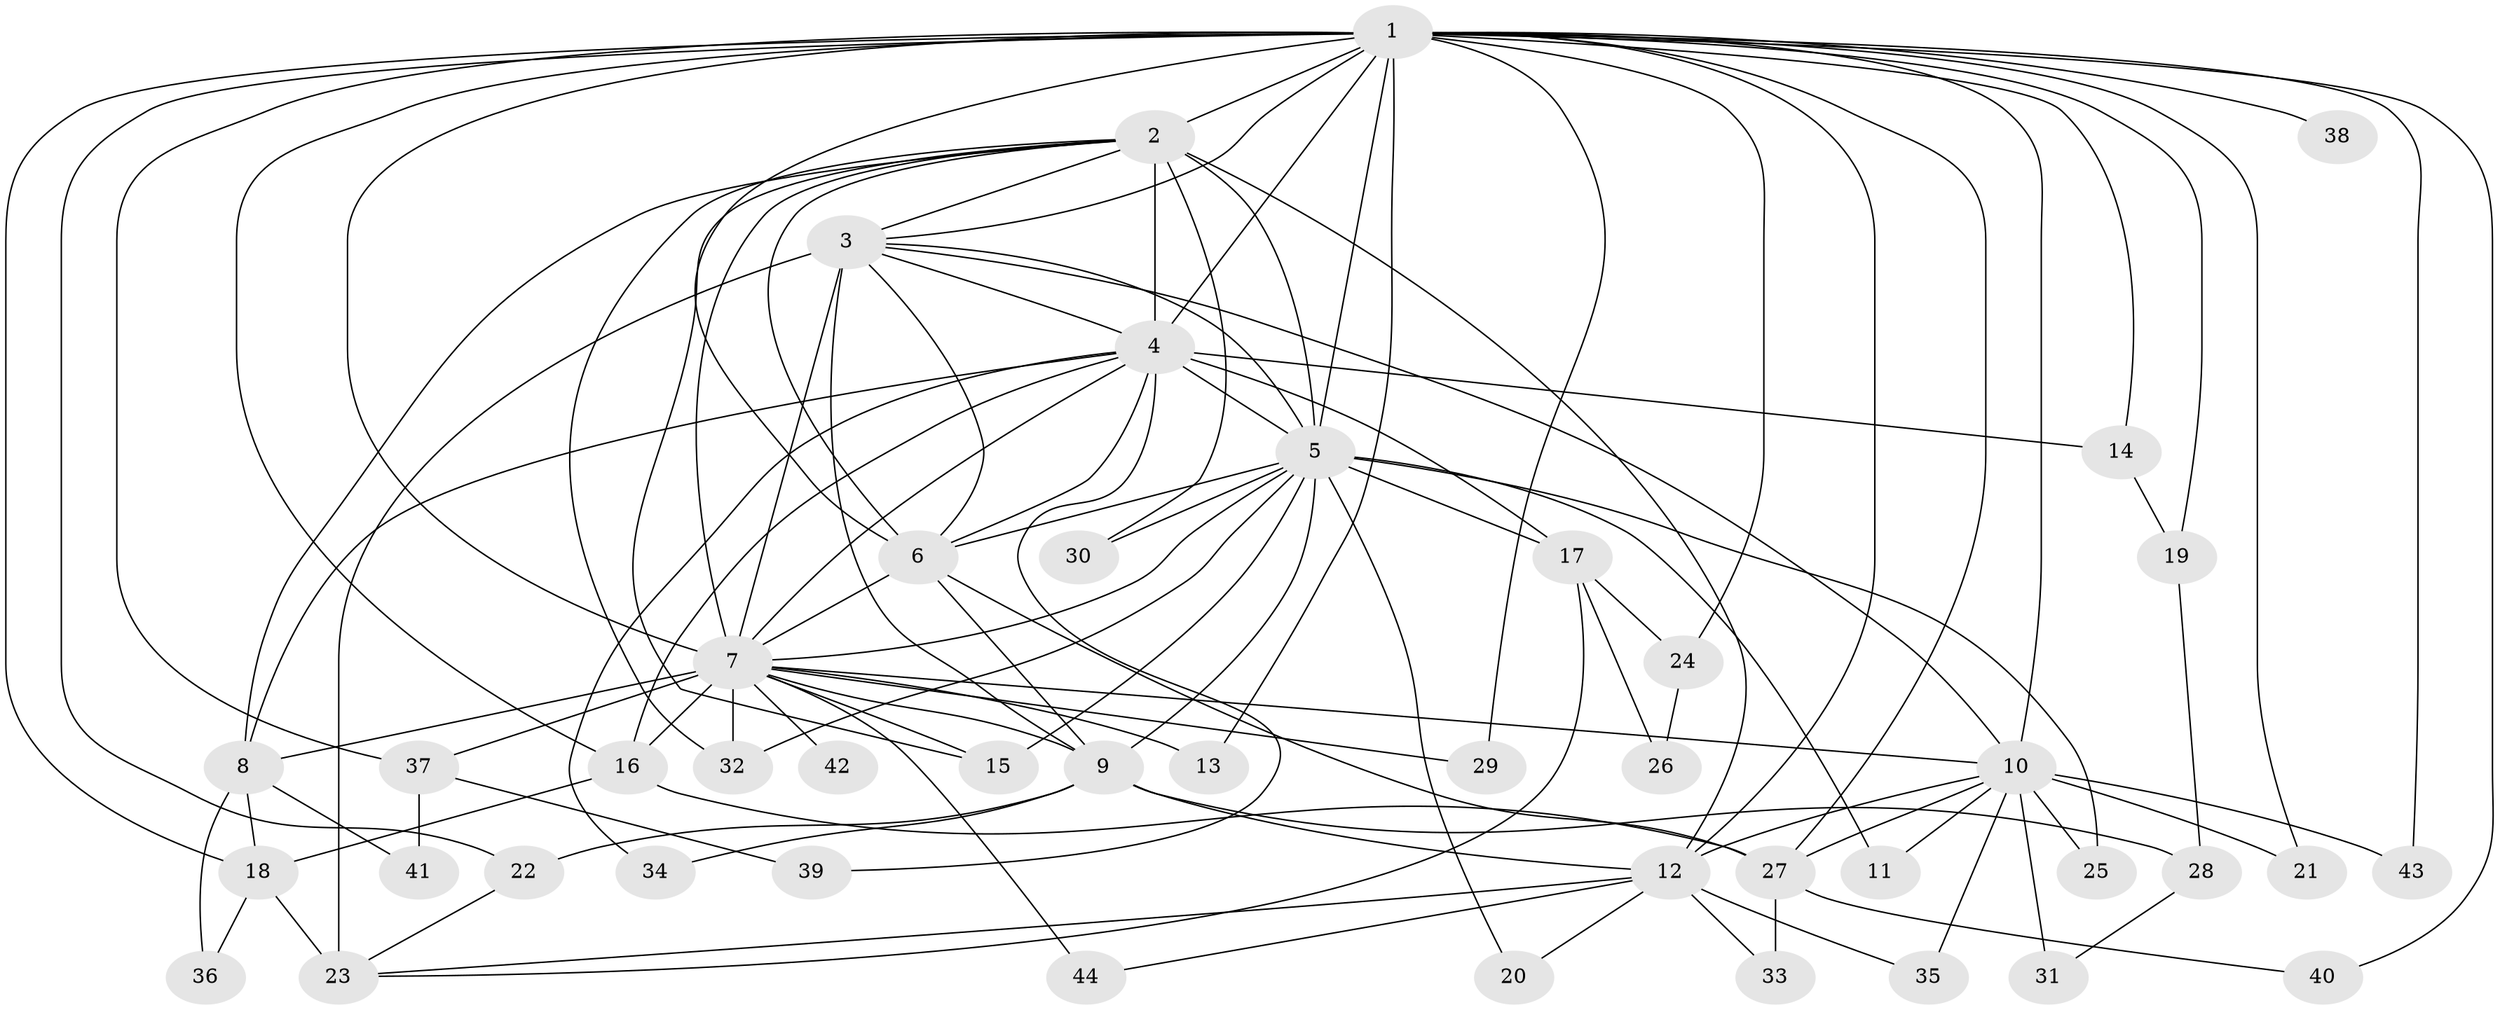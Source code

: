 // original degree distribution, {12: 0.022727272727272728, 22: 0.011363636363636364, 17: 0.022727272727272728, 16: 0.011363636363636364, 15: 0.011363636363636364, 20: 0.011363636363636364, 23: 0.011363636363636364, 24: 0.011363636363636364, 4: 0.13636363636363635, 6: 0.022727272727272728, 2: 0.5, 11: 0.011363636363636364, 3: 0.17045454545454544, 5: 0.045454545454545456}
// Generated by graph-tools (version 1.1) at 2025/49/03/04/25 22:49:39]
// undirected, 44 vertices, 108 edges
graph export_dot {
  node [color=gray90,style=filled];
  1;
  2;
  3;
  4;
  5;
  6;
  7;
  8;
  9;
  10;
  11;
  12;
  13;
  14;
  15;
  16;
  17;
  18;
  19;
  20;
  21;
  22;
  23;
  24;
  25;
  26;
  27;
  28;
  29;
  30;
  31;
  32;
  33;
  34;
  35;
  36;
  37;
  38;
  39;
  40;
  41;
  42;
  43;
  44;
  1 -- 2 [weight=2.0];
  1 -- 3 [weight=2.0];
  1 -- 4 [weight=2.0];
  1 -- 5 [weight=5.0];
  1 -- 6 [weight=2.0];
  1 -- 7 [weight=10.0];
  1 -- 10 [weight=2.0];
  1 -- 12 [weight=2.0];
  1 -- 13 [weight=1.0];
  1 -- 14 [weight=3.0];
  1 -- 16 [weight=1.0];
  1 -- 18 [weight=1.0];
  1 -- 19 [weight=1.0];
  1 -- 21 [weight=1.0];
  1 -- 22 [weight=1.0];
  1 -- 24 [weight=1.0];
  1 -- 27 [weight=1.0];
  1 -- 29 [weight=1.0];
  1 -- 37 [weight=1.0];
  1 -- 38 [weight=2.0];
  1 -- 40 [weight=1.0];
  1 -- 43 [weight=1.0];
  2 -- 3 [weight=1.0];
  2 -- 4 [weight=1.0];
  2 -- 5 [weight=2.0];
  2 -- 6 [weight=1.0];
  2 -- 7 [weight=3.0];
  2 -- 8 [weight=2.0];
  2 -- 12 [weight=7.0];
  2 -- 15 [weight=1.0];
  2 -- 30 [weight=1.0];
  2 -- 32 [weight=1.0];
  3 -- 4 [weight=1.0];
  3 -- 5 [weight=2.0];
  3 -- 6 [weight=1.0];
  3 -- 7 [weight=3.0];
  3 -- 9 [weight=1.0];
  3 -- 10 [weight=1.0];
  3 -- 23 [weight=5.0];
  4 -- 5 [weight=3.0];
  4 -- 6 [weight=1.0];
  4 -- 7 [weight=2.0];
  4 -- 8 [weight=1.0];
  4 -- 14 [weight=1.0];
  4 -- 16 [weight=1.0];
  4 -- 17 [weight=1.0];
  4 -- 34 [weight=1.0];
  4 -- 39 [weight=1.0];
  5 -- 6 [weight=2.0];
  5 -- 7 [weight=4.0];
  5 -- 9 [weight=2.0];
  5 -- 11 [weight=1.0];
  5 -- 15 [weight=1.0];
  5 -- 17 [weight=1.0];
  5 -- 20 [weight=1.0];
  5 -- 25 [weight=1.0];
  5 -- 30 [weight=2.0];
  5 -- 32 [weight=1.0];
  6 -- 7 [weight=3.0];
  6 -- 9 [weight=1.0];
  6 -- 27 [weight=1.0];
  7 -- 8 [weight=2.0];
  7 -- 9 [weight=1.0];
  7 -- 10 [weight=2.0];
  7 -- 13 [weight=2.0];
  7 -- 15 [weight=1.0];
  7 -- 16 [weight=1.0];
  7 -- 29 [weight=1.0];
  7 -- 32 [weight=2.0];
  7 -- 37 [weight=1.0];
  7 -- 42 [weight=1.0];
  7 -- 44 [weight=1.0];
  8 -- 18 [weight=1.0];
  8 -- 36 [weight=1.0];
  8 -- 41 [weight=1.0];
  9 -- 12 [weight=1.0];
  9 -- 22 [weight=1.0];
  9 -- 28 [weight=1.0];
  9 -- 34 [weight=1.0];
  10 -- 11 [weight=1.0];
  10 -- 12 [weight=1.0];
  10 -- 21 [weight=1.0];
  10 -- 25 [weight=1.0];
  10 -- 27 [weight=1.0];
  10 -- 31 [weight=1.0];
  10 -- 35 [weight=1.0];
  10 -- 43 [weight=1.0];
  12 -- 20 [weight=1.0];
  12 -- 23 [weight=1.0];
  12 -- 33 [weight=1.0];
  12 -- 35 [weight=1.0];
  12 -- 44 [weight=1.0];
  14 -- 19 [weight=1.0];
  16 -- 18 [weight=1.0];
  16 -- 27 [weight=2.0];
  17 -- 23 [weight=1.0];
  17 -- 24 [weight=1.0];
  17 -- 26 [weight=1.0];
  18 -- 23 [weight=1.0];
  18 -- 36 [weight=1.0];
  19 -- 28 [weight=1.0];
  22 -- 23 [weight=2.0];
  24 -- 26 [weight=1.0];
  27 -- 33 [weight=1.0];
  27 -- 40 [weight=1.0];
  28 -- 31 [weight=1.0];
  37 -- 39 [weight=1.0];
  37 -- 41 [weight=1.0];
}
